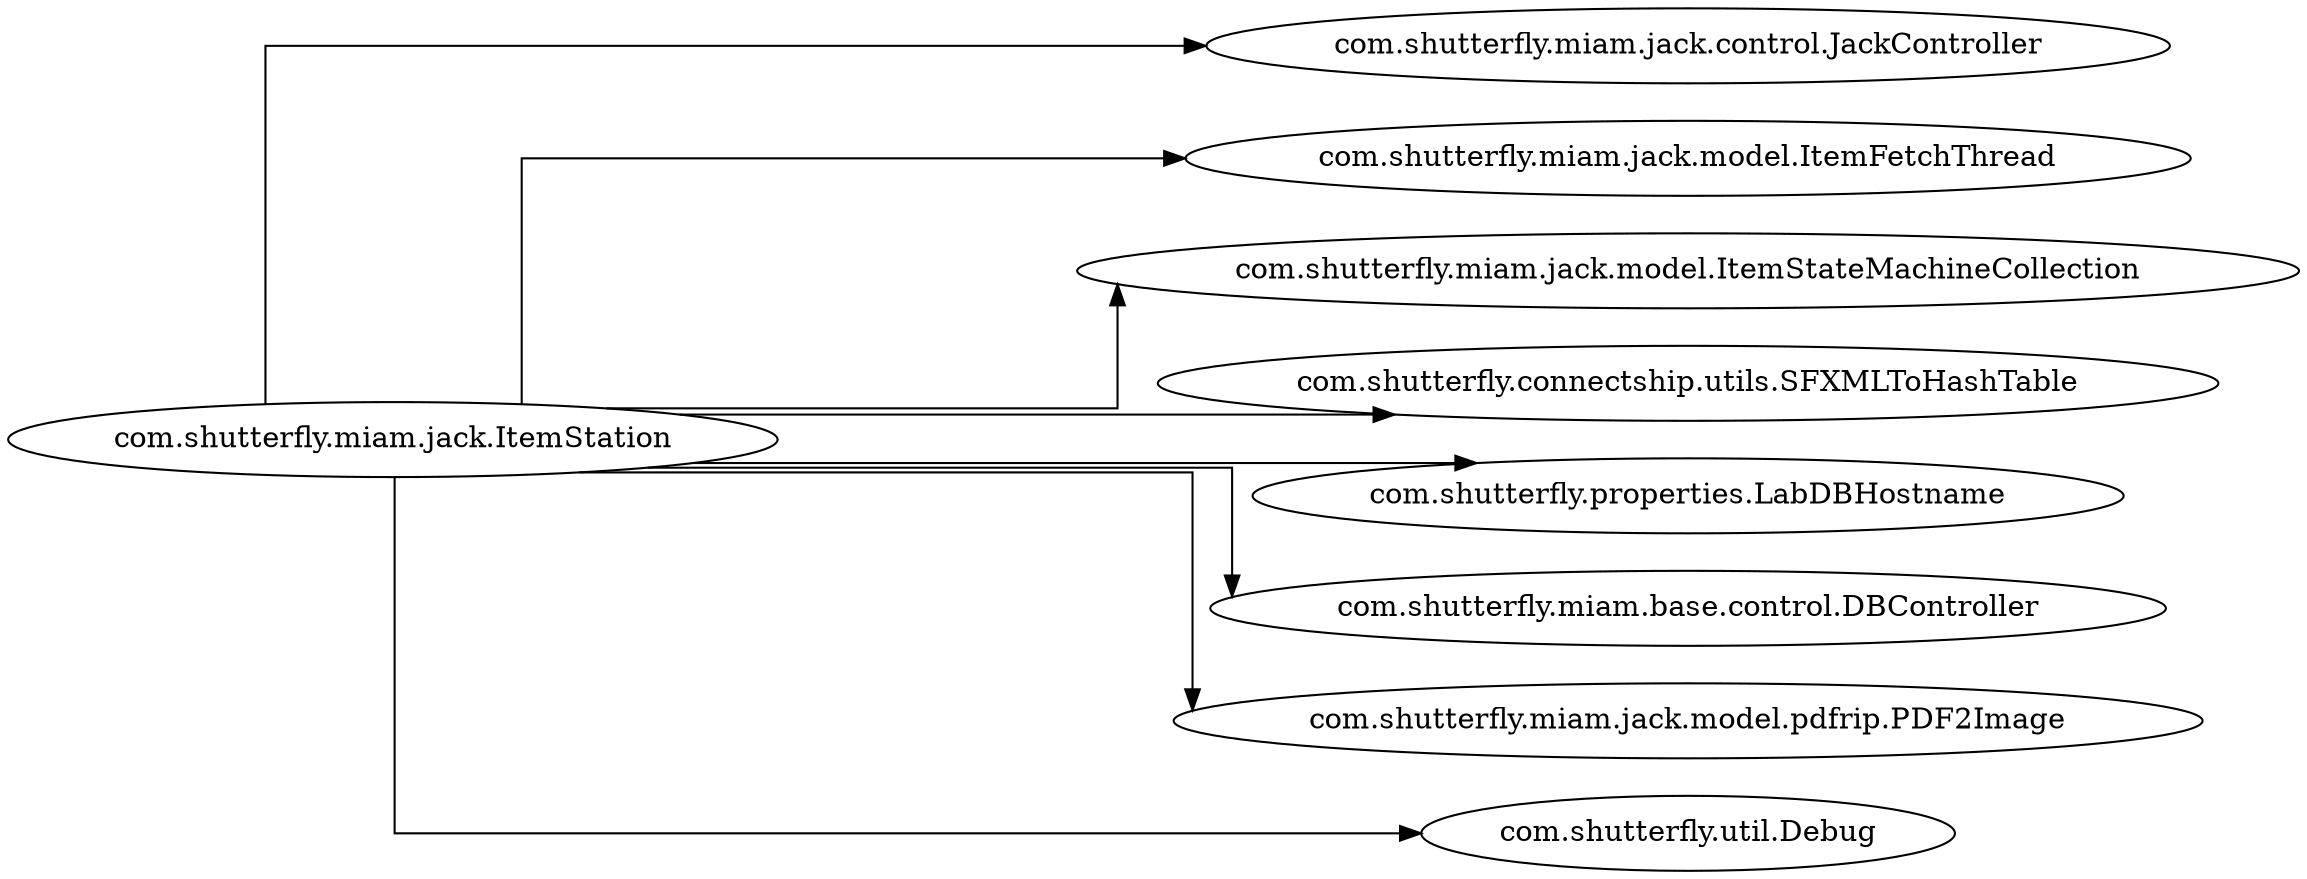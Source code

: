 digraph dependencyGraph {
 concentrate=true;
 rankdir="LR"; 
ranksep="2.0";
"com.shutterfly.miam.jack.ItemStation"; 
"com.shutterfly.miam.jack.ItemStation"->"com.shutterfly.miam.jack.control.JackController";
"com.shutterfly.miam.jack.ItemStation"->"com.shutterfly.miam.jack.model.ItemFetchThread";
"com.shutterfly.miam.jack.ItemStation"->"com.shutterfly.miam.jack.model.ItemStateMachineCollection";
"com.shutterfly.miam.jack.ItemStation"->"com.shutterfly.connectship.utils.SFXMLToHashTable";
"com.shutterfly.miam.jack.ItemStation"->"com.shutterfly.properties.LabDBHostname";
"com.shutterfly.miam.jack.ItemStation"->"com.shutterfly.miam.base.control.DBController";
"com.shutterfly.miam.jack.ItemStation"->"com.shutterfly.miam.jack.model.pdfrip.PDF2Image";
"com.shutterfly.miam.jack.ItemStation"->"com.shutterfly.util.Debug";
splines="ortho";
}
